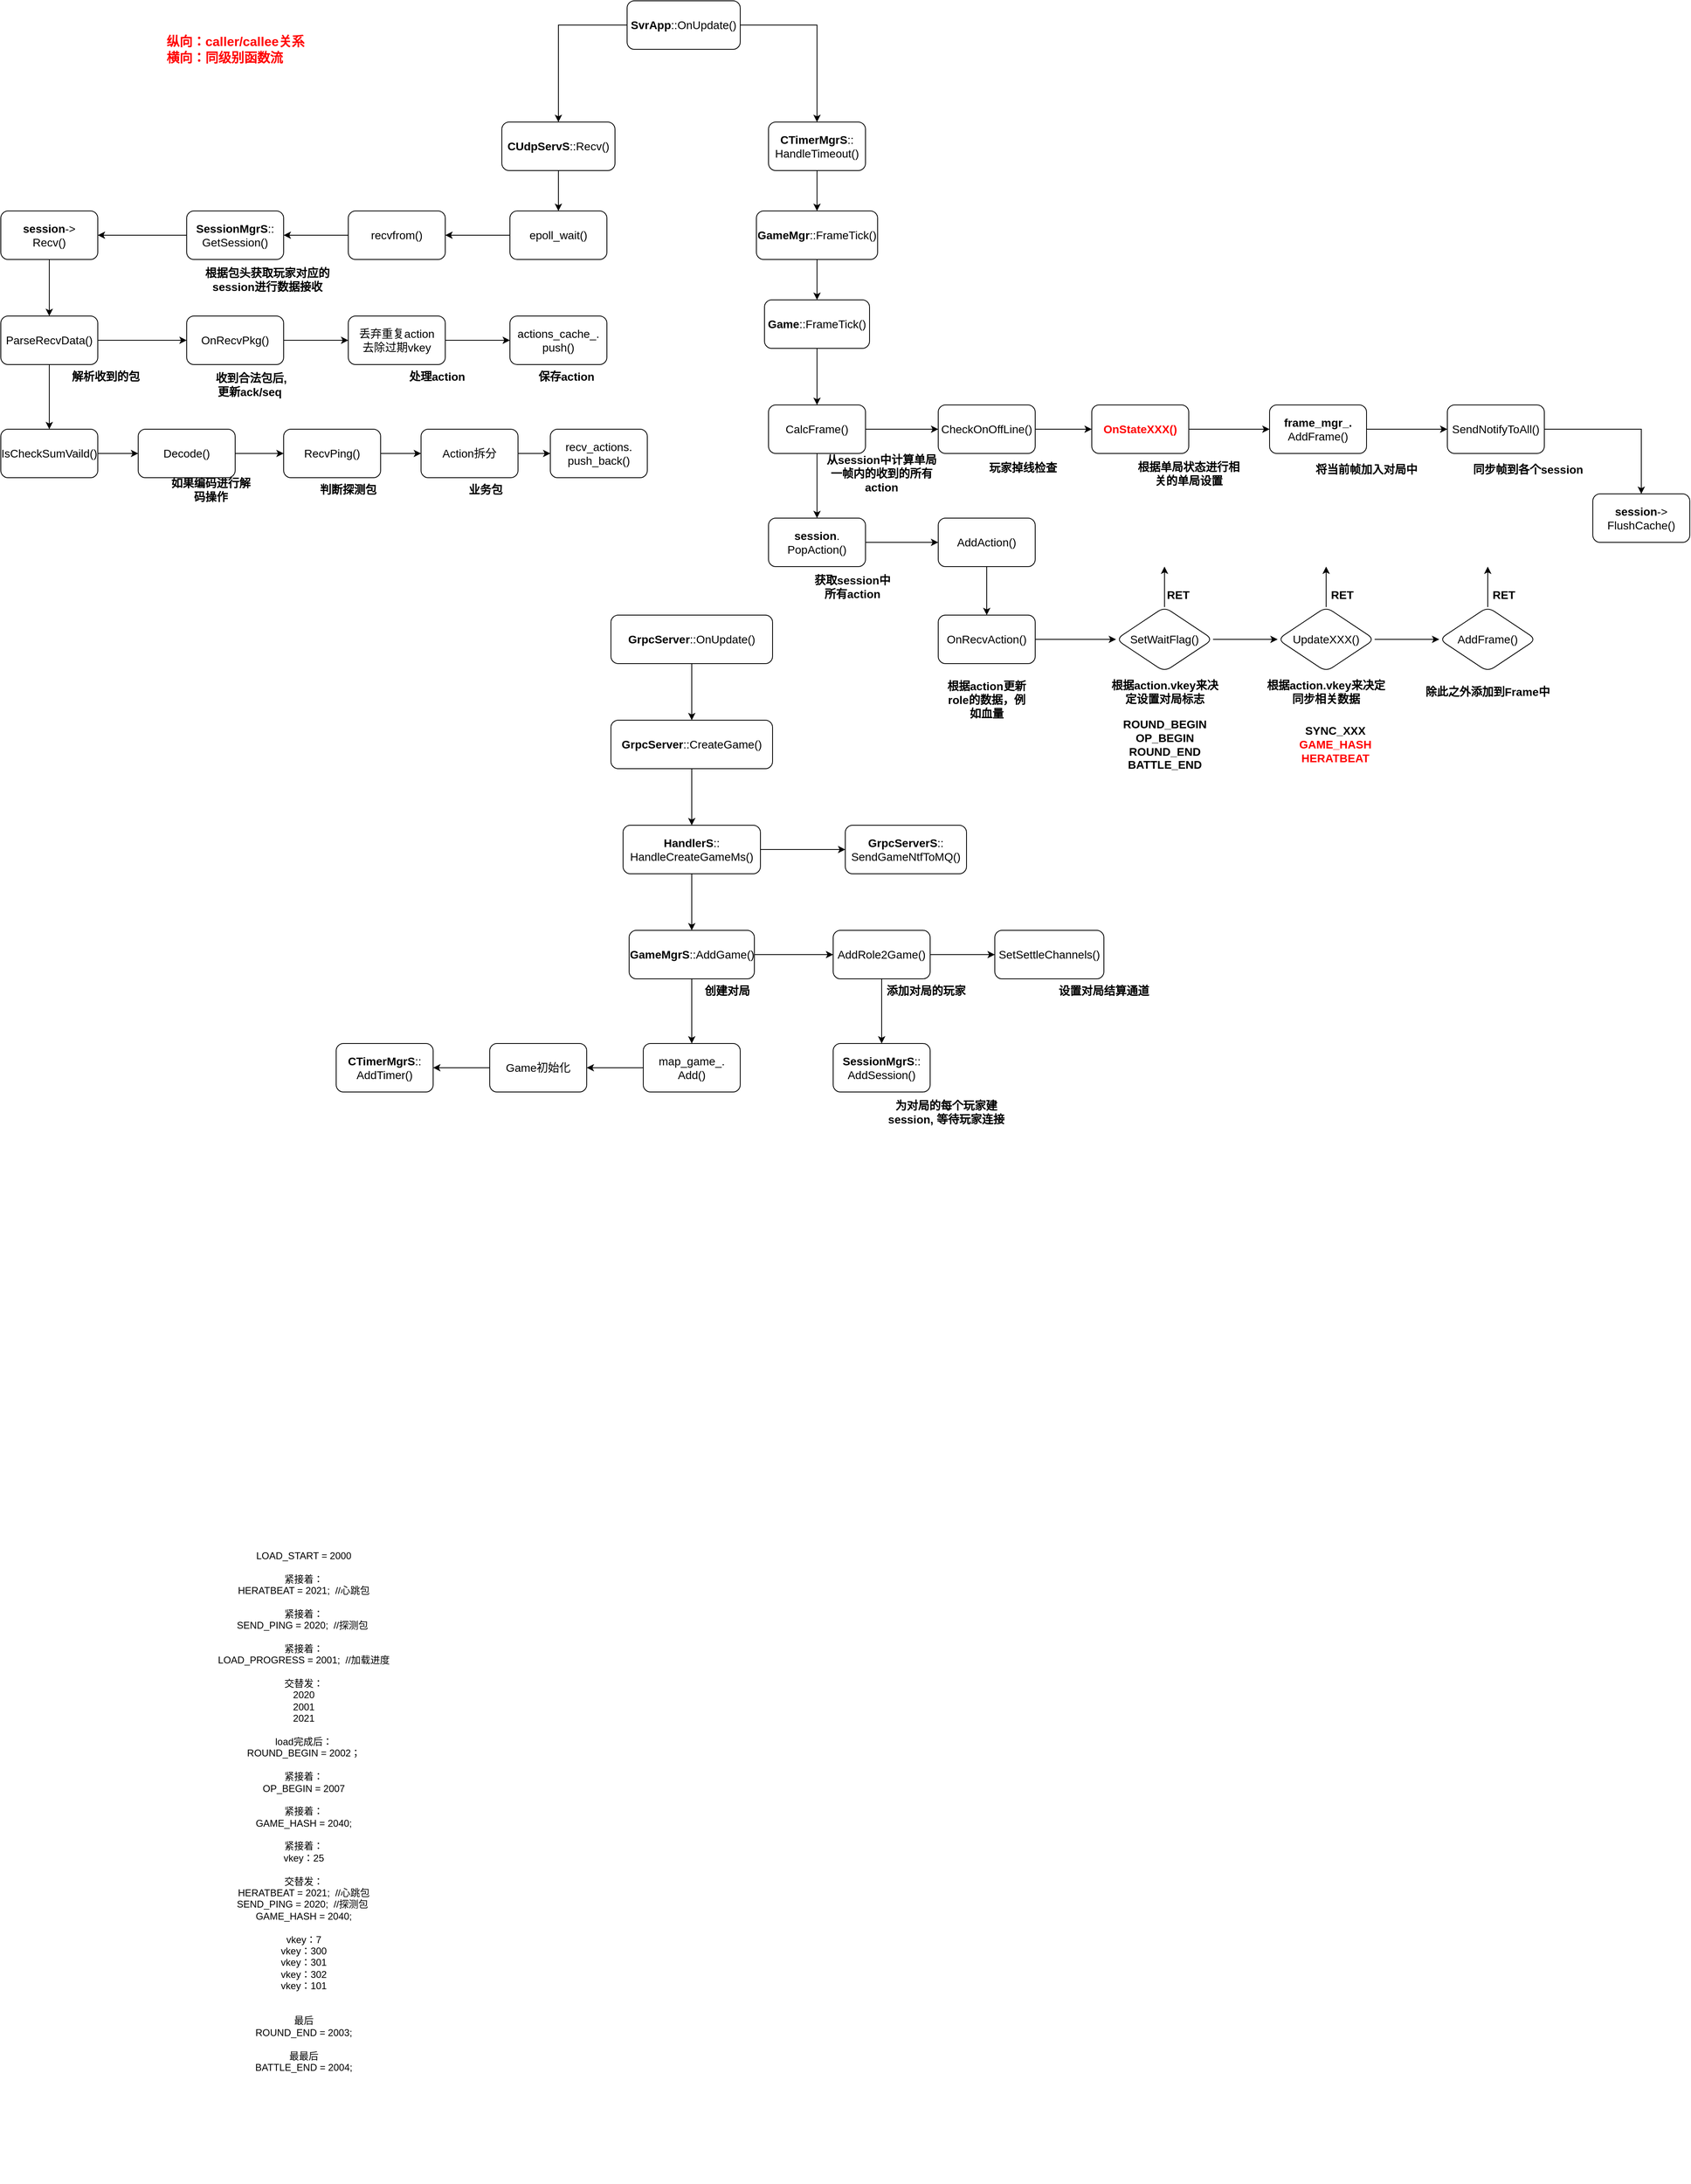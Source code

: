 <mxfile version="13.11.0" type="github">
  <diagram id="Bp6JKUOrYxHD0rqzajSv" name="Page-1">
    <mxGraphModel dx="3129" dy="1122" grid="1" gridSize="10" guides="1" tooltips="1" connect="1" arrows="1" fold="1" page="1" pageScale="1" pageWidth="827" pageHeight="1169" math="0" shadow="0">
      <root>
        <mxCell id="0" />
        <mxCell id="1" parent="0" />
        <mxCell id="sM335oUsd0Nrfm-g1LFZ-3" value="" style="edgeStyle=orthogonalEdgeStyle;rounded=0;orthogonalLoop=1;jettySize=auto;html=1;" parent="1" source="sM335oUsd0Nrfm-g1LFZ-1" target="sM335oUsd0Nrfm-g1LFZ-2" edge="1">
          <mxGeometry relative="1" as="geometry" />
        </mxCell>
        <mxCell id="sM335oUsd0Nrfm-g1LFZ-15" value="" style="edgeStyle=orthogonalEdgeStyle;rounded=0;orthogonalLoop=1;jettySize=auto;html=1;exitX=0;exitY=0.5;exitDx=0;exitDy=0;" parent="1" source="sM335oUsd0Nrfm-g1LFZ-1" target="sM335oUsd0Nrfm-g1LFZ-14" edge="1">
          <mxGeometry relative="1" as="geometry" />
        </mxCell>
        <mxCell id="sM335oUsd0Nrfm-g1LFZ-1" value="&lt;font style=&quot;font-size: 14px&quot;&gt;&lt;b&gt;SvrApp&lt;/b&gt;::OnUpdate()&lt;/font&gt;" style="rounded=1;whiteSpace=wrap;html=1;" parent="1" vertex="1">
          <mxGeometry x="85" y="330" width="140" height="60" as="geometry" />
        </mxCell>
        <mxCell id="sM335oUsd0Nrfm-g1LFZ-5" value="" style="edgeStyle=orthogonalEdgeStyle;rounded=0;orthogonalLoop=1;jettySize=auto;html=1;" parent="1" source="sM335oUsd0Nrfm-g1LFZ-2" target="sM335oUsd0Nrfm-g1LFZ-4" edge="1">
          <mxGeometry relative="1" as="geometry" />
        </mxCell>
        <mxCell id="sM335oUsd0Nrfm-g1LFZ-2" value="&lt;font style=&quot;font-size: 14px&quot;&gt;&lt;b&gt;CTimerMgrS&lt;/b&gt;::&lt;br&gt;HandleTimeout()&lt;/font&gt;" style="whiteSpace=wrap;html=1;rounded=1;" parent="1" vertex="1">
          <mxGeometry x="260" y="480" width="120" height="60" as="geometry" />
        </mxCell>
        <mxCell id="sM335oUsd0Nrfm-g1LFZ-7" value="" style="edgeStyle=orthogonalEdgeStyle;rounded=0;orthogonalLoop=1;jettySize=auto;html=1;" parent="1" source="sM335oUsd0Nrfm-g1LFZ-4" target="sM335oUsd0Nrfm-g1LFZ-6" edge="1">
          <mxGeometry relative="1" as="geometry" />
        </mxCell>
        <mxCell id="sM335oUsd0Nrfm-g1LFZ-4" value="&lt;font style=&quot;font-size: 14px&quot;&gt;&lt;b&gt;GameMgr&lt;/b&gt;::FrameTick()&lt;/font&gt;" style="whiteSpace=wrap;html=1;rounded=1;" parent="1" vertex="1">
          <mxGeometry x="245" y="590" width="150" height="60" as="geometry" />
        </mxCell>
        <mxCell id="sM335oUsd0Nrfm-g1LFZ-34" value="" style="edgeStyle=orthogonalEdgeStyle;rounded=0;orthogonalLoop=1;jettySize=auto;html=1;" parent="1" source="sM335oUsd0Nrfm-g1LFZ-6" target="sM335oUsd0Nrfm-g1LFZ-8" edge="1">
          <mxGeometry relative="1" as="geometry" />
        </mxCell>
        <mxCell id="sM335oUsd0Nrfm-g1LFZ-6" value="&lt;font style=&quot;font-size: 14px&quot;&gt;&lt;b&gt;Game&lt;/b&gt;::FrameTick()&lt;/font&gt;" style="whiteSpace=wrap;html=1;rounded=1;" parent="1" vertex="1">
          <mxGeometry x="255" y="700" width="130" height="60" as="geometry" />
        </mxCell>
        <mxCell id="sM335oUsd0Nrfm-g1LFZ-10" value="&lt;font style=&quot;font-size: 14px&quot;&gt;从session中计算单局一帧内的收到的所有action&lt;/font&gt;" style="text;html=1;strokeColor=none;fillColor=none;align=center;verticalAlign=middle;whiteSpace=wrap;rounded=0;fontStyle=1" parent="1" vertex="1">
          <mxGeometry x="330" y="900" width="140" height="30" as="geometry" />
        </mxCell>
        <mxCell id="sM335oUsd0Nrfm-g1LFZ-17" value="" style="edgeStyle=orthogonalEdgeStyle;rounded=0;orthogonalLoop=1;jettySize=auto;html=1;" parent="1" source="sM335oUsd0Nrfm-g1LFZ-11" target="sM335oUsd0Nrfm-g1LFZ-16" edge="1">
          <mxGeometry relative="1" as="geometry" />
        </mxCell>
        <mxCell id="sM335oUsd0Nrfm-g1LFZ-11" value="&lt;font style=&quot;font-size: 14px&quot; color=&quot;#ff0000&quot;&gt;&lt;b&gt;OnStateXXX()&lt;/b&gt;&lt;/font&gt;" style="whiteSpace=wrap;html=1;rounded=1;" parent="1" vertex="1">
          <mxGeometry x="660" y="830" width="120" height="60" as="geometry" />
        </mxCell>
        <mxCell id="sM335oUsd0Nrfm-g1LFZ-13" value="&lt;span style=&quot;font-size: 14px&quot;&gt;根据单局状态进行相关的单局设置&lt;/span&gt;" style="text;html=1;strokeColor=none;fillColor=none;align=center;verticalAlign=middle;whiteSpace=wrap;rounded=0;fontStyle=1" parent="1" vertex="1">
          <mxGeometry x="710" y="900" width="140" height="30" as="geometry" />
        </mxCell>
        <mxCell id="sM335oUsd0Nrfm-g1LFZ-93" value="" style="edgeStyle=orthogonalEdgeStyle;rounded=0;orthogonalLoop=1;jettySize=auto;html=1;" parent="1" source="sM335oUsd0Nrfm-g1LFZ-14" target="sM335oUsd0Nrfm-g1LFZ-92" edge="1">
          <mxGeometry relative="1" as="geometry" />
        </mxCell>
        <mxCell id="sM335oUsd0Nrfm-g1LFZ-14" value="&lt;font style=&quot;font-size: 14px&quot;&gt;&lt;b&gt;CUdpServS&lt;/b&gt;::Recv()&lt;/font&gt;" style="whiteSpace=wrap;html=1;rounded=1;" parent="1" vertex="1">
          <mxGeometry x="-70" y="480" width="140" height="60" as="geometry" />
        </mxCell>
        <mxCell id="sM335oUsd0Nrfm-g1LFZ-20" value="" style="edgeStyle=orthogonalEdgeStyle;rounded=0;orthogonalLoop=1;jettySize=auto;html=1;" parent="1" source="sM335oUsd0Nrfm-g1LFZ-16" target="sM335oUsd0Nrfm-g1LFZ-19" edge="1">
          <mxGeometry relative="1" as="geometry" />
        </mxCell>
        <mxCell id="sM335oUsd0Nrfm-g1LFZ-18" value="&lt;span style=&quot;font-size: 14px&quot;&gt;将当前帧加入对局中&lt;/span&gt;" style="text;html=1;strokeColor=none;fillColor=none;align=center;verticalAlign=middle;whiteSpace=wrap;rounded=0;fontStyle=1" parent="1" vertex="1">
          <mxGeometry x="930" y="895" width="140" height="30" as="geometry" />
        </mxCell>
        <mxCell id="sM335oUsd0Nrfm-g1LFZ-131" value="" style="edgeStyle=orthogonalEdgeStyle;rounded=0;orthogonalLoop=1;jettySize=auto;html=1;" parent="1" source="sM335oUsd0Nrfm-g1LFZ-19" target="sM335oUsd0Nrfm-g1LFZ-130" edge="1">
          <mxGeometry relative="1" as="geometry" />
        </mxCell>
        <mxCell id="sM335oUsd0Nrfm-g1LFZ-19" value="&lt;font style=&quot;font-size: 14px&quot;&gt;SendNotifyToAll()&lt;/font&gt;" style="whiteSpace=wrap;html=1;rounded=1;" parent="1" vertex="1">
          <mxGeometry x="1100" y="830" width="120" height="60" as="geometry" />
        </mxCell>
        <mxCell id="sM335oUsd0Nrfm-g1LFZ-21" value="&lt;span style=&quot;font-size: 14px&quot;&gt;同步帧到各个session&lt;/span&gt;" style="text;html=1;strokeColor=none;fillColor=none;align=center;verticalAlign=middle;whiteSpace=wrap;rounded=0;fontStyle=1" parent="1" vertex="1">
          <mxGeometry x="1130" y="895" width="140" height="30" as="geometry" />
        </mxCell>
        <mxCell id="sM335oUsd0Nrfm-g1LFZ-25" value="" style="edgeStyle=orthogonalEdgeStyle;rounded=0;orthogonalLoop=1;jettySize=auto;html=1;" parent="1" source="sM335oUsd0Nrfm-g1LFZ-22" target="sM335oUsd0Nrfm-g1LFZ-24" edge="1">
          <mxGeometry relative="1" as="geometry" />
        </mxCell>
        <mxCell id="sM335oUsd0Nrfm-g1LFZ-22" value="&lt;font style=&quot;font-size: 14px&quot;&gt;&lt;b&gt;session&lt;/b&gt;.&lt;br&gt;PopAction()&lt;/font&gt;" style="whiteSpace=wrap;html=1;rounded=1;" parent="1" vertex="1">
          <mxGeometry x="260" y="970" width="120" height="60" as="geometry" />
        </mxCell>
        <mxCell id="sM335oUsd0Nrfm-g1LFZ-33" value="" style="edgeStyle=orthogonalEdgeStyle;rounded=0;orthogonalLoop=1;jettySize=auto;html=1;exitX=0.5;exitY=1;exitDx=0;exitDy=0;" parent="1" source="sM335oUsd0Nrfm-g1LFZ-24" target="sM335oUsd0Nrfm-g1LFZ-32" edge="1">
          <mxGeometry relative="1" as="geometry">
            <mxPoint x="530" y="1035" as="sourcePoint" />
          </mxGeometry>
        </mxCell>
        <mxCell id="sM335oUsd0Nrfm-g1LFZ-24" value="&lt;span style=&quot;font-size: 14px&quot;&gt;AddAction()&lt;/span&gt;" style="whiteSpace=wrap;html=1;rounded=1;" parent="1" vertex="1">
          <mxGeometry x="470" y="970" width="120" height="60" as="geometry" />
        </mxCell>
        <mxCell id="sM335oUsd0Nrfm-g1LFZ-16" value="&lt;font style=&quot;font-size: 14px&quot;&gt;&lt;b&gt;frame_mgr_.&lt;br&gt;&lt;/b&gt;AddFrame()&lt;/font&gt;" style="whiteSpace=wrap;html=1;rounded=1;" parent="1" vertex="1">
          <mxGeometry x="880" y="830" width="120" height="60" as="geometry" />
        </mxCell>
        <mxCell id="sM335oUsd0Nrfm-g1LFZ-36" value="" style="edgeStyle=orthogonalEdgeStyle;rounded=0;orthogonalLoop=1;jettySize=auto;html=1;" parent="1" source="sM335oUsd0Nrfm-g1LFZ-8" target="sM335oUsd0Nrfm-g1LFZ-22" edge="1">
          <mxGeometry relative="1" as="geometry" />
        </mxCell>
        <mxCell id="sM335oUsd0Nrfm-g1LFZ-135" value="" style="edgeStyle=orthogonalEdgeStyle;rounded=0;orthogonalLoop=1;jettySize=auto;html=1;" parent="1" source="sM335oUsd0Nrfm-g1LFZ-8" target="sM335oUsd0Nrfm-g1LFZ-134" edge="1">
          <mxGeometry relative="1" as="geometry" />
        </mxCell>
        <mxCell id="sM335oUsd0Nrfm-g1LFZ-8" value="&lt;font style=&quot;font-size: 14px&quot;&gt;CalcFrame()&lt;/font&gt;" style="whiteSpace=wrap;html=1;rounded=1;" parent="1" vertex="1">
          <mxGeometry x="260" y="830" width="120" height="60" as="geometry" />
        </mxCell>
        <mxCell id="sM335oUsd0Nrfm-g1LFZ-31" value="&lt;font style=&quot;font-size: 14px&quot;&gt;获取session中所有action&lt;/font&gt;" style="text;html=1;strokeColor=none;fillColor=none;align=center;verticalAlign=middle;whiteSpace=wrap;rounded=0;fontStyle=1" parent="1" vertex="1">
          <mxGeometry x="314" y="1040" width="100" height="30" as="geometry" />
        </mxCell>
        <mxCell id="sM335oUsd0Nrfm-g1LFZ-44" value="" style="edgeStyle=orthogonalEdgeStyle;rounded=0;orthogonalLoop=1;jettySize=auto;html=1;" parent="1" source="sM335oUsd0Nrfm-g1LFZ-32" target="sM335oUsd0Nrfm-g1LFZ-43" edge="1">
          <mxGeometry relative="1" as="geometry" />
        </mxCell>
        <mxCell id="sM335oUsd0Nrfm-g1LFZ-32" value="&lt;font style=&quot;font-size: 14px&quot;&gt;OnRecvAction()&lt;/font&gt;" style="whiteSpace=wrap;html=1;rounded=1;" parent="1" vertex="1">
          <mxGeometry x="470" y="1090" width="120" height="60" as="geometry" />
        </mxCell>
        <mxCell id="sM335oUsd0Nrfm-g1LFZ-37" value="&lt;span style=&quot;font-size: 14px&quot;&gt;根据action更新role的数据，例如血量&lt;/span&gt;" style="text;html=1;strokeColor=none;fillColor=none;align=center;verticalAlign=middle;whiteSpace=wrap;rounded=0;fontStyle=1" parent="1" vertex="1">
          <mxGeometry x="480" y="1170" width="100" height="50" as="geometry" />
        </mxCell>
        <mxCell id="sM335oUsd0Nrfm-g1LFZ-54" value="" style="edgeStyle=orthogonalEdgeStyle;rounded=0;orthogonalLoop=1;jettySize=auto;html=1;" parent="1" source="sM335oUsd0Nrfm-g1LFZ-43" target="sM335oUsd0Nrfm-g1LFZ-53" edge="1">
          <mxGeometry relative="1" as="geometry" />
        </mxCell>
        <mxCell id="sM335oUsd0Nrfm-g1LFZ-43" value="&lt;font style=&quot;font-size: 14px&quot;&gt;SetWaitFlag()&lt;/font&gt;" style="rhombus;whiteSpace=wrap;html=1;rounded=1;" parent="1" vertex="1">
          <mxGeometry x="690" y="1080" width="120" height="80" as="geometry" />
        </mxCell>
        <mxCell id="sM335oUsd0Nrfm-g1LFZ-45" value="&lt;span style=&quot;font-size: 14px&quot;&gt;根据action.vkey来决定设置对局标志&lt;/span&gt;" style="text;html=1;strokeColor=none;fillColor=none;align=center;verticalAlign=middle;whiteSpace=wrap;rounded=0;fontStyle=1" parent="1" vertex="1">
          <mxGeometry x="678.5" y="1160" width="143" height="50" as="geometry" />
        </mxCell>
        <mxCell id="sM335oUsd0Nrfm-g1LFZ-50" value="" style="edgeStyle=orthogonalEdgeStyle;rounded=0;orthogonalLoop=1;jettySize=auto;html=1;" parent="1" source="sM335oUsd0Nrfm-g1LFZ-43" edge="1">
          <mxGeometry relative="1" as="geometry">
            <mxPoint x="540" y="1040" as="sourcePoint" />
            <mxPoint x="750" y="1030" as="targetPoint" />
          </mxGeometry>
        </mxCell>
        <mxCell id="sM335oUsd0Nrfm-g1LFZ-59" value="" style="edgeStyle=orthogonalEdgeStyle;rounded=0;orthogonalLoop=1;jettySize=auto;html=1;" parent="1" source="sM335oUsd0Nrfm-g1LFZ-53" target="sM335oUsd0Nrfm-g1LFZ-58" edge="1">
          <mxGeometry relative="1" as="geometry" />
        </mxCell>
        <mxCell id="sM335oUsd0Nrfm-g1LFZ-53" value="&lt;font style=&quot;font-size: 14px&quot;&gt;UpdateXXX()&lt;/font&gt;" style="rhombus;whiteSpace=wrap;html=1;rounded=1;" parent="1" vertex="1">
          <mxGeometry x="890" y="1080" width="120" height="80" as="geometry" />
        </mxCell>
        <mxCell id="sM335oUsd0Nrfm-g1LFZ-55" value="&lt;span style=&quot;font-size: 14px&quot;&gt;除此之外添加到Frame中&lt;/span&gt;" style="text;html=1;strokeColor=none;fillColor=none;align=center;verticalAlign=middle;whiteSpace=wrap;rounded=0;fontStyle=1" parent="1" vertex="1">
          <mxGeometry x="1070" y="1160" width="160" height="50" as="geometry" />
        </mxCell>
        <mxCell id="sM335oUsd0Nrfm-g1LFZ-56" value="&lt;font&gt;&lt;font style=&quot;font-size: 14px&quot;&gt;ROUND_BEGIN&lt;br&gt;OP_BEGIN&lt;br&gt;ROUND_END&lt;br&gt;BATTLE_END&lt;/font&gt;&lt;br&gt;&lt;/font&gt;" style="text;html=1;strokeColor=none;fillColor=none;align=center;verticalAlign=middle;whiteSpace=wrap;rounded=0;fontStyle=1" parent="1" vertex="1">
          <mxGeometry x="678.5" y="1220" width="143" height="60" as="geometry" />
        </mxCell>
        <mxCell id="sM335oUsd0Nrfm-g1LFZ-58" value="&lt;span style=&quot;font-size: 14px&quot;&gt;AddFrame()&lt;/span&gt;" style="rhombus;whiteSpace=wrap;html=1;rounded=1;" parent="1" vertex="1">
          <mxGeometry x="1090" y="1080" width="120" height="80" as="geometry" />
        </mxCell>
        <mxCell id="sM335oUsd0Nrfm-g1LFZ-60" value="&lt;span style=&quot;font-size: 14px&quot;&gt;根据action.vkey来决定&lt;br&gt;同步相关数据&lt;br&gt;&lt;/span&gt;" style="text;html=1;strokeColor=none;fillColor=none;align=center;verticalAlign=middle;whiteSpace=wrap;rounded=0;fontStyle=1" parent="1" vertex="1">
          <mxGeometry x="870" y="1160" width="160" height="50" as="geometry" />
        </mxCell>
        <mxCell id="sM335oUsd0Nrfm-g1LFZ-61" value="&lt;font style=&quot;font-size: 14px&quot;&gt;SYNC_XXX&lt;br&gt;&lt;font color=&quot;#ff0000&quot;&gt;GAME_HASH&lt;br&gt;HERATBEAT&lt;/font&gt;&lt;/font&gt;" style="text;html=1;strokeColor=none;fillColor=none;align=center;verticalAlign=middle;whiteSpace=wrap;rounded=0;fontStyle=1" parent="1" vertex="1">
          <mxGeometry x="890" y="1220" width="143" height="60" as="geometry" />
        </mxCell>
        <mxCell id="sM335oUsd0Nrfm-g1LFZ-62" value="" style="edgeStyle=orthogonalEdgeStyle;rounded=0;orthogonalLoop=1;jettySize=auto;html=1;exitX=0.5;exitY=0;exitDx=0;exitDy=0;" parent="1" source="sM335oUsd0Nrfm-g1LFZ-53" edge="1">
          <mxGeometry relative="1" as="geometry">
            <mxPoint x="760" y="1090" as="sourcePoint" />
            <mxPoint x="950" y="1030" as="targetPoint" />
          </mxGeometry>
        </mxCell>
        <mxCell id="sM335oUsd0Nrfm-g1LFZ-63" value="" style="endArrow=classic;html=1;exitX=0.5;exitY=0;exitDx=0;exitDy=0;" parent="1" source="sM335oUsd0Nrfm-g1LFZ-58" edge="1">
          <mxGeometry width="50" height="50" relative="1" as="geometry">
            <mxPoint x="1130" y="1030" as="sourcePoint" />
            <mxPoint x="1150" y="1030" as="targetPoint" />
          </mxGeometry>
        </mxCell>
        <mxCell id="sM335oUsd0Nrfm-g1LFZ-64" value="&lt;span style=&quot;font-size: 14px&quot;&gt;RET&lt;/span&gt;" style="text;html=1;strokeColor=none;fillColor=none;align=center;verticalAlign=middle;whiteSpace=wrap;rounded=0;fontStyle=1" parent="1" vertex="1">
          <mxGeometry x="747" y="1050" width="40" height="30" as="geometry" />
        </mxCell>
        <mxCell id="sM335oUsd0Nrfm-g1LFZ-65" value="&lt;span style=&quot;font-size: 14px&quot;&gt;RET&lt;/span&gt;" style="text;html=1;strokeColor=none;fillColor=none;align=center;verticalAlign=middle;whiteSpace=wrap;rounded=0;fontStyle=1" parent="1" vertex="1">
          <mxGeometry x="950" y="1050" width="40" height="30" as="geometry" />
        </mxCell>
        <mxCell id="sM335oUsd0Nrfm-g1LFZ-66" value="&lt;span style=&quot;font-size: 14px&quot;&gt;RET&lt;/span&gt;" style="text;html=1;strokeColor=none;fillColor=none;align=center;verticalAlign=middle;whiteSpace=wrap;rounded=0;fontStyle=1" parent="1" vertex="1">
          <mxGeometry x="1150" y="1050" width="40" height="30" as="geometry" />
        </mxCell>
        <mxCell id="sM335oUsd0Nrfm-g1LFZ-69" value="" style="edgeStyle=orthogonalEdgeStyle;rounded=0;orthogonalLoop=1;jettySize=auto;html=1;exitX=0.5;exitY=1;exitDx=0;exitDy=0;" parent="1" source="sM335oUsd0Nrfm-g1LFZ-67" target="sM335oUsd0Nrfm-g1LFZ-68" edge="1">
          <mxGeometry relative="1" as="geometry" />
        </mxCell>
        <mxCell id="sM335oUsd0Nrfm-g1LFZ-67" value="&lt;font style=&quot;font-size: 14px&quot;&gt;&lt;b&gt;GrpcServer&lt;/b&gt;::OnUpdate()&lt;/font&gt;" style="rounded=1;whiteSpace=wrap;html=1;" parent="1" vertex="1">
          <mxGeometry x="65" y="1090" width="200" height="60" as="geometry" />
        </mxCell>
        <mxCell id="sM335oUsd0Nrfm-g1LFZ-71" value="" style="edgeStyle=orthogonalEdgeStyle;rounded=0;orthogonalLoop=1;jettySize=auto;html=1;" parent="1" source="sM335oUsd0Nrfm-g1LFZ-68" target="sM335oUsd0Nrfm-g1LFZ-70" edge="1">
          <mxGeometry relative="1" as="geometry" />
        </mxCell>
        <mxCell id="sM335oUsd0Nrfm-g1LFZ-68" value="&lt;font style=&quot;font-size: 14px&quot;&gt;&lt;b&gt;GrpcServer&lt;/b&gt;::CreateGame()&lt;/font&gt;" style="rounded=1;whiteSpace=wrap;html=1;" parent="1" vertex="1">
          <mxGeometry x="65" y="1220" width="200" height="60" as="geometry" />
        </mxCell>
        <mxCell id="sM335oUsd0Nrfm-g1LFZ-73" value="" style="edgeStyle=orthogonalEdgeStyle;rounded=0;orthogonalLoop=1;jettySize=auto;html=1;" parent="1" source="sM335oUsd0Nrfm-g1LFZ-70" target="sM335oUsd0Nrfm-g1LFZ-72" edge="1">
          <mxGeometry relative="1" as="geometry" />
        </mxCell>
        <mxCell id="sM335oUsd0Nrfm-g1LFZ-85" value="" style="edgeStyle=orthogonalEdgeStyle;rounded=0;orthogonalLoop=1;jettySize=auto;html=1;" parent="1" source="sM335oUsd0Nrfm-g1LFZ-70" target="sM335oUsd0Nrfm-g1LFZ-84" edge="1">
          <mxGeometry relative="1" as="geometry" />
        </mxCell>
        <mxCell id="sM335oUsd0Nrfm-g1LFZ-70" value="&lt;font style=&quot;font-size: 14px&quot;&gt;&lt;b&gt;HandlerS&lt;/b&gt;::&lt;br&gt;HandleCreateGameMs()&lt;/font&gt;" style="whiteSpace=wrap;html=1;rounded=1;" parent="1" vertex="1">
          <mxGeometry x="80" y="1350" width="170" height="60" as="geometry" />
        </mxCell>
        <mxCell id="sM335oUsd0Nrfm-g1LFZ-75" value="" style="edgeStyle=orthogonalEdgeStyle;rounded=0;orthogonalLoop=1;jettySize=auto;html=1;" parent="1" source="sM335oUsd0Nrfm-g1LFZ-72" target="sM335oUsd0Nrfm-g1LFZ-74" edge="1">
          <mxGeometry relative="1" as="geometry" />
        </mxCell>
        <mxCell id="sM335oUsd0Nrfm-g1LFZ-81" value="" style="edgeStyle=orthogonalEdgeStyle;rounded=0;orthogonalLoop=1;jettySize=auto;html=1;" parent="1" source="sM335oUsd0Nrfm-g1LFZ-72" target="sM335oUsd0Nrfm-g1LFZ-80" edge="1">
          <mxGeometry relative="1" as="geometry" />
        </mxCell>
        <mxCell id="sM335oUsd0Nrfm-g1LFZ-72" value="&lt;font style=&quot;font-size: 14px&quot;&gt;&lt;b&gt;GameMgrS&lt;/b&gt;::AddGame()&lt;/font&gt;" style="whiteSpace=wrap;html=1;rounded=1;" parent="1" vertex="1">
          <mxGeometry x="87.5" y="1480" width="155" height="60" as="geometry" />
        </mxCell>
        <mxCell id="sM335oUsd0Nrfm-g1LFZ-77" value="" style="edgeStyle=orthogonalEdgeStyle;rounded=0;orthogonalLoop=1;jettySize=auto;html=1;" parent="1" source="sM335oUsd0Nrfm-g1LFZ-74" target="sM335oUsd0Nrfm-g1LFZ-76" edge="1">
          <mxGeometry relative="1" as="geometry" />
        </mxCell>
        <mxCell id="sM335oUsd0Nrfm-g1LFZ-74" value="&lt;font&gt;&lt;span style=&quot;font-size: 14px&quot;&gt;map_game_.&lt;/span&gt;&lt;br&gt;&lt;span style=&quot;font-size: 14px&quot;&gt;Add()&lt;/span&gt;&lt;/font&gt;" style="whiteSpace=wrap;html=1;rounded=1;" parent="1" vertex="1">
          <mxGeometry x="105" y="1620" width="120" height="60" as="geometry" />
        </mxCell>
        <mxCell id="sM335oUsd0Nrfm-g1LFZ-79" value="" style="edgeStyle=orthogonalEdgeStyle;rounded=0;orthogonalLoop=1;jettySize=auto;html=1;" parent="1" source="sM335oUsd0Nrfm-g1LFZ-76" target="sM335oUsd0Nrfm-g1LFZ-78" edge="1">
          <mxGeometry relative="1" as="geometry" />
        </mxCell>
        <mxCell id="sM335oUsd0Nrfm-g1LFZ-76" value="&lt;font style=&quot;font-size: 14px&quot;&gt;Game初始化&lt;/font&gt;" style="whiteSpace=wrap;html=1;rounded=1;" parent="1" vertex="1">
          <mxGeometry x="-85" y="1620" width="120" height="60" as="geometry" />
        </mxCell>
        <mxCell id="sM335oUsd0Nrfm-g1LFZ-78" value="&lt;font style=&quot;font-size: 14px&quot;&gt;&lt;b&gt;CTimerMgrS&lt;/b&gt;::&lt;br&gt;AddTimer()&lt;/font&gt;" style="whiteSpace=wrap;html=1;rounded=1;" parent="1" vertex="1">
          <mxGeometry x="-275" y="1620" width="120" height="60" as="geometry" />
        </mxCell>
        <mxCell id="sM335oUsd0Nrfm-g1LFZ-83" value="" style="edgeStyle=orthogonalEdgeStyle;rounded=0;orthogonalLoop=1;jettySize=auto;html=1;" parent="1" source="sM335oUsd0Nrfm-g1LFZ-80" target="sM335oUsd0Nrfm-g1LFZ-82" edge="1">
          <mxGeometry relative="1" as="geometry" />
        </mxCell>
        <mxCell id="sM335oUsd0Nrfm-g1LFZ-87" value="" style="edgeStyle=orthogonalEdgeStyle;rounded=0;orthogonalLoop=1;jettySize=auto;html=1;" parent="1" source="sM335oUsd0Nrfm-g1LFZ-80" target="sM335oUsd0Nrfm-g1LFZ-86" edge="1">
          <mxGeometry relative="1" as="geometry" />
        </mxCell>
        <mxCell id="sM335oUsd0Nrfm-g1LFZ-80" value="&lt;font style=&quot;font-size: 14px&quot;&gt;AddRole2Game()&lt;/font&gt;" style="whiteSpace=wrap;html=1;rounded=1;" parent="1" vertex="1">
          <mxGeometry x="340" y="1480" width="120" height="60" as="geometry" />
        </mxCell>
        <mxCell id="sM335oUsd0Nrfm-g1LFZ-82" value="&lt;font style=&quot;font-size: 14px&quot;&gt;SetSettleChannels()&lt;/font&gt;" style="whiteSpace=wrap;html=1;rounded=1;" parent="1" vertex="1">
          <mxGeometry x="540" y="1480" width="135" height="60" as="geometry" />
        </mxCell>
        <mxCell id="sM335oUsd0Nrfm-g1LFZ-84" value="&lt;font style=&quot;font-size: 14px&quot;&gt;&lt;b&gt;GrpcServerS&lt;/b&gt;::&lt;br&gt;SendGameNtfToMQ()&lt;/font&gt;" style="whiteSpace=wrap;html=1;rounded=1;" parent="1" vertex="1">
          <mxGeometry x="355" y="1350" width="150" height="60" as="geometry" />
        </mxCell>
        <mxCell id="sM335oUsd0Nrfm-g1LFZ-86" value="&lt;font style=&quot;font-size: 14px&quot;&gt;&lt;b&gt;SessionMgrS&lt;/b&gt;::&lt;br&gt;AddSession()&lt;/font&gt;" style="whiteSpace=wrap;html=1;rounded=1;" parent="1" vertex="1">
          <mxGeometry x="340" y="1620" width="120" height="60" as="geometry" />
        </mxCell>
        <mxCell id="sM335oUsd0Nrfm-g1LFZ-88" value="&lt;span style=&quot;font-size: 14px&quot;&gt;添加对局的玩家&lt;/span&gt;" style="text;html=1;strokeColor=none;fillColor=none;align=center;verticalAlign=middle;whiteSpace=wrap;rounded=0;fontStyle=1" parent="1" vertex="1">
          <mxGeometry x="405" y="1530" width="100" height="50" as="geometry" />
        </mxCell>
        <mxCell id="sM335oUsd0Nrfm-g1LFZ-89" value="&lt;span style=&quot;font-size: 14px&quot;&gt;创建对局&lt;/span&gt;" style="text;html=1;strokeColor=none;fillColor=none;align=center;verticalAlign=middle;whiteSpace=wrap;rounded=0;fontStyle=1" parent="1" vertex="1">
          <mxGeometry x="159" y="1530" width="100" height="50" as="geometry" />
        </mxCell>
        <mxCell id="sM335oUsd0Nrfm-g1LFZ-90" value="&lt;span style=&quot;font-size: 14px&quot;&gt;设置对局结算通道&lt;/span&gt;" style="text;html=1;strokeColor=none;fillColor=none;align=center;verticalAlign=middle;whiteSpace=wrap;rounded=0;fontStyle=1" parent="1" vertex="1">
          <mxGeometry x="615" y="1530" width="120" height="50" as="geometry" />
        </mxCell>
        <mxCell id="sM335oUsd0Nrfm-g1LFZ-91" value="&lt;span style=&quot;font-size: 14px&quot;&gt;为对局的每个玩家&lt;/span&gt;&lt;span style=&quot;font-size: 14px&quot;&gt;建session, 等待玩家连接&lt;/span&gt;" style="text;html=1;strokeColor=none;fillColor=none;align=center;verticalAlign=middle;whiteSpace=wrap;rounded=0;fontStyle=1" parent="1" vertex="1">
          <mxGeometry x="405" y="1680" width="150" height="50" as="geometry" />
        </mxCell>
        <mxCell id="sM335oUsd0Nrfm-g1LFZ-95" value="" style="edgeStyle=orthogonalEdgeStyle;rounded=0;orthogonalLoop=1;jettySize=auto;html=1;" parent="1" source="sM335oUsd0Nrfm-g1LFZ-92" target="sM335oUsd0Nrfm-g1LFZ-94" edge="1">
          <mxGeometry relative="1" as="geometry" />
        </mxCell>
        <mxCell id="sM335oUsd0Nrfm-g1LFZ-92" value="&lt;font style=&quot;font-size: 14px&quot;&gt;epoll_wait()&lt;/font&gt;" style="whiteSpace=wrap;html=1;rounded=1;" parent="1" vertex="1">
          <mxGeometry x="-60" y="590" width="120" height="60" as="geometry" />
        </mxCell>
        <mxCell id="sM335oUsd0Nrfm-g1LFZ-97" value="" style="edgeStyle=orthogonalEdgeStyle;rounded=0;orthogonalLoop=1;jettySize=auto;html=1;" parent="1" source="sM335oUsd0Nrfm-g1LFZ-94" target="sM335oUsd0Nrfm-g1LFZ-96" edge="1">
          <mxGeometry relative="1" as="geometry" />
        </mxCell>
        <mxCell id="sM335oUsd0Nrfm-g1LFZ-94" value="&lt;font style=&quot;font-size: 14px&quot;&gt;recvfrom()&lt;/font&gt;" style="whiteSpace=wrap;html=1;rounded=1;" parent="1" vertex="1">
          <mxGeometry x="-260" y="590" width="120" height="60" as="geometry" />
        </mxCell>
        <mxCell id="sM335oUsd0Nrfm-g1LFZ-99" value="" style="edgeStyle=orthogonalEdgeStyle;rounded=0;orthogonalLoop=1;jettySize=auto;html=1;" parent="1" source="sM335oUsd0Nrfm-g1LFZ-96" target="sM335oUsd0Nrfm-g1LFZ-98" edge="1">
          <mxGeometry relative="1" as="geometry" />
        </mxCell>
        <mxCell id="sM335oUsd0Nrfm-g1LFZ-96" value="&lt;font style=&quot;font-size: 14px&quot;&gt;&lt;b&gt;SessionMgrS&lt;/b&gt;::&lt;br&gt;GetSession()&lt;/font&gt;" style="whiteSpace=wrap;html=1;rounded=1;" parent="1" vertex="1">
          <mxGeometry x="-460" y="590" width="120" height="60" as="geometry" />
        </mxCell>
        <mxCell id="sM335oUsd0Nrfm-g1LFZ-101" value="" style="edgeStyle=orthogonalEdgeStyle;rounded=0;orthogonalLoop=1;jettySize=auto;html=1;" parent="1" source="sM335oUsd0Nrfm-g1LFZ-98" target="sM335oUsd0Nrfm-g1LFZ-100" edge="1">
          <mxGeometry relative="1" as="geometry" />
        </mxCell>
        <mxCell id="sM335oUsd0Nrfm-g1LFZ-98" value="&lt;font style=&quot;font-size: 14px&quot;&gt;&lt;b&gt;session&lt;/b&gt;-&amp;gt;&lt;br&gt;Recv()&lt;/font&gt;" style="whiteSpace=wrap;html=1;rounded=1;" parent="1" vertex="1">
          <mxGeometry x="-690" y="590" width="120" height="60" as="geometry" />
        </mxCell>
        <mxCell id="sM335oUsd0Nrfm-g1LFZ-104" value="" style="edgeStyle=orthogonalEdgeStyle;rounded=0;orthogonalLoop=1;jettySize=auto;html=1;" parent="1" source="sM335oUsd0Nrfm-g1LFZ-100" target="sM335oUsd0Nrfm-g1LFZ-103" edge="1">
          <mxGeometry relative="1" as="geometry" />
        </mxCell>
        <mxCell id="sM335oUsd0Nrfm-g1LFZ-116" value="" style="edgeStyle=orthogonalEdgeStyle;rounded=0;orthogonalLoop=1;jettySize=auto;html=1;" parent="1" source="sM335oUsd0Nrfm-g1LFZ-100" target="sM335oUsd0Nrfm-g1LFZ-115" edge="1">
          <mxGeometry relative="1" as="geometry" />
        </mxCell>
        <mxCell id="sM335oUsd0Nrfm-g1LFZ-100" value="&lt;font style=&quot;font-size: 14px&quot;&gt;ParseRecvData()&lt;/font&gt;" style="whiteSpace=wrap;html=1;rounded=1;" parent="1" vertex="1">
          <mxGeometry x="-690" y="720" width="120" height="60" as="geometry" />
        </mxCell>
        <mxCell id="sM335oUsd0Nrfm-g1LFZ-102" value="&lt;font style=&quot;font-size: 14px&quot;&gt;解析收到的包&lt;/font&gt;" style="text;html=1;strokeColor=none;fillColor=none;align=center;verticalAlign=middle;whiteSpace=wrap;rounded=0;fontStyle=1" parent="1" vertex="1">
          <mxGeometry x="-610" y="780" width="100" height="30" as="geometry" />
        </mxCell>
        <mxCell id="sM335oUsd0Nrfm-g1LFZ-103" value="&lt;font style=&quot;font-size: 14px&quot;&gt;OnRecvPkg()&lt;/font&gt;" style="whiteSpace=wrap;html=1;rounded=1;" parent="1" vertex="1">
          <mxGeometry x="-460" y="720" width="120" height="60" as="geometry" />
        </mxCell>
        <mxCell id="sM335oUsd0Nrfm-g1LFZ-105" value="&lt;font style=&quot;font-size: 14px&quot;&gt;收到合法包后, 更新ack/seq&amp;nbsp;&lt;/font&gt;" style="text;html=1;strokeColor=none;fillColor=none;align=center;verticalAlign=middle;whiteSpace=wrap;rounded=0;fontStyle=1" parent="1" vertex="1">
          <mxGeometry x="-430" y="790" width="100" height="30" as="geometry" />
        </mxCell>
        <mxCell id="sM335oUsd0Nrfm-g1LFZ-110" value="" style="edgeStyle=orthogonalEdgeStyle;rounded=0;orthogonalLoop=1;jettySize=auto;html=1;" parent="1" source="sM335oUsd0Nrfm-g1LFZ-103" target="sM335oUsd0Nrfm-g1LFZ-109" edge="1">
          <mxGeometry relative="1" as="geometry">
            <mxPoint x="-210.0" y="750" as="sourcePoint" />
          </mxGeometry>
        </mxCell>
        <mxCell id="sM335oUsd0Nrfm-g1LFZ-112" value="" style="edgeStyle=orthogonalEdgeStyle;rounded=0;orthogonalLoop=1;jettySize=auto;html=1;" parent="1" source="sM335oUsd0Nrfm-g1LFZ-109" target="sM335oUsd0Nrfm-g1LFZ-111" edge="1">
          <mxGeometry relative="1" as="geometry" />
        </mxCell>
        <mxCell id="sM335oUsd0Nrfm-g1LFZ-109" value="&lt;font style=&quot;font-size: 14px&quot;&gt;丢弃重复action&lt;br&gt;去除过期vkey&lt;/font&gt;" style="whiteSpace=wrap;html=1;rounded=1;" parent="1" vertex="1">
          <mxGeometry x="-260" y="720" width="120" height="60" as="geometry" />
        </mxCell>
        <mxCell id="sM335oUsd0Nrfm-g1LFZ-111" value="&lt;span style=&quot;font-size: 14px&quot;&gt;actions_cache_.&lt;/span&gt;&lt;br style=&quot;font-size: 14px&quot;&gt;&lt;span style=&quot;font-size: 14px&quot;&gt;push()&lt;/span&gt;" style="whiteSpace=wrap;html=1;rounded=1;" parent="1" vertex="1">
          <mxGeometry x="-60" y="720" width="120" height="60" as="geometry" />
        </mxCell>
        <mxCell id="sM335oUsd0Nrfm-g1LFZ-113" value="&lt;font style=&quot;font-size: 14px&quot;&gt;处理action&lt;/font&gt;" style="text;html=1;strokeColor=none;fillColor=none;align=center;verticalAlign=middle;whiteSpace=wrap;rounded=0;fontStyle=1" parent="1" vertex="1">
          <mxGeometry x="-200" y="780" width="100" height="30" as="geometry" />
        </mxCell>
        <mxCell id="sM335oUsd0Nrfm-g1LFZ-114" value="&lt;font style=&quot;font-size: 14px&quot;&gt;保存action&lt;/font&gt;" style="text;html=1;strokeColor=none;fillColor=none;align=center;verticalAlign=middle;whiteSpace=wrap;rounded=0;fontStyle=1" parent="1" vertex="1">
          <mxGeometry x="-40" y="780" width="100" height="30" as="geometry" />
        </mxCell>
        <mxCell id="sM335oUsd0Nrfm-g1LFZ-118" value="" style="edgeStyle=orthogonalEdgeStyle;rounded=0;orthogonalLoop=1;jettySize=auto;html=1;" parent="1" source="sM335oUsd0Nrfm-g1LFZ-115" target="sM335oUsd0Nrfm-g1LFZ-117" edge="1">
          <mxGeometry relative="1" as="geometry" />
        </mxCell>
        <mxCell id="sM335oUsd0Nrfm-g1LFZ-115" value="&lt;font style=&quot;font-size: 14px&quot;&gt;IsCheckSumVaild()&lt;/font&gt;" style="whiteSpace=wrap;html=1;rounded=1;" parent="1" vertex="1">
          <mxGeometry x="-690" y="860" width="120" height="60" as="geometry" />
        </mxCell>
        <mxCell id="sM335oUsd0Nrfm-g1LFZ-120" value="" style="edgeStyle=orthogonalEdgeStyle;rounded=0;orthogonalLoop=1;jettySize=auto;html=1;" parent="1" source="sM335oUsd0Nrfm-g1LFZ-117" target="sM335oUsd0Nrfm-g1LFZ-119" edge="1">
          <mxGeometry relative="1" as="geometry" />
        </mxCell>
        <mxCell id="sM335oUsd0Nrfm-g1LFZ-117" value="&lt;font style=&quot;font-size: 14px&quot;&gt;Decode()&lt;/font&gt;" style="whiteSpace=wrap;html=1;rounded=1;" parent="1" vertex="1">
          <mxGeometry x="-520" y="860" width="120" height="60" as="geometry" />
        </mxCell>
        <mxCell id="sM335oUsd0Nrfm-g1LFZ-122" value="" style="edgeStyle=orthogonalEdgeStyle;rounded=0;orthogonalLoop=1;jettySize=auto;html=1;" parent="1" source="sM335oUsd0Nrfm-g1LFZ-119" target="sM335oUsd0Nrfm-g1LFZ-121" edge="1">
          <mxGeometry relative="1" as="geometry" />
        </mxCell>
        <mxCell id="sM335oUsd0Nrfm-g1LFZ-119" value="&lt;font style=&quot;font-size: 14px&quot;&gt;RecvPing()&lt;/font&gt;" style="whiteSpace=wrap;html=1;rounded=1;" parent="1" vertex="1">
          <mxGeometry x="-340" y="860" width="120" height="60" as="geometry" />
        </mxCell>
        <mxCell id="sM335oUsd0Nrfm-g1LFZ-124" value="" style="edgeStyle=orthogonalEdgeStyle;rounded=0;orthogonalLoop=1;jettySize=auto;html=1;" parent="1" source="sM335oUsd0Nrfm-g1LFZ-121" target="sM335oUsd0Nrfm-g1LFZ-123" edge="1">
          <mxGeometry relative="1" as="geometry" />
        </mxCell>
        <mxCell id="sM335oUsd0Nrfm-g1LFZ-121" value="&lt;font style=&quot;font-size: 14px&quot;&gt;Action拆分&lt;/font&gt;" style="whiteSpace=wrap;html=1;rounded=1;" parent="1" vertex="1">
          <mxGeometry x="-170" y="860" width="120" height="60" as="geometry" />
        </mxCell>
        <mxCell id="sM335oUsd0Nrfm-g1LFZ-123" value="&lt;font style=&quot;font-size: 14px&quot;&gt;recv_actions.&lt;br&gt;push_back()&lt;/font&gt;" style="whiteSpace=wrap;html=1;rounded=1;" parent="1" vertex="1">
          <mxGeometry x="-10" y="860" width="120" height="60" as="geometry" />
        </mxCell>
        <mxCell id="sM335oUsd0Nrfm-g1LFZ-125" value="&lt;span style=&quot;font-size: 14px&quot;&gt;如果编码进行解码操作&lt;/span&gt;" style="text;html=1;strokeColor=none;fillColor=none;align=center;verticalAlign=middle;whiteSpace=wrap;rounded=0;fontStyle=1" parent="1" vertex="1">
          <mxGeometry x="-480" y="920" width="100" height="30" as="geometry" />
        </mxCell>
        <mxCell id="sM335oUsd0Nrfm-g1LFZ-126" value="&lt;span style=&quot;font-size: 14px&quot;&gt;判断探测包&lt;/span&gt;" style="text;html=1;strokeColor=none;fillColor=none;align=center;verticalAlign=middle;whiteSpace=wrap;rounded=0;fontStyle=1" parent="1" vertex="1">
          <mxGeometry x="-310" y="920" width="100" height="30" as="geometry" />
        </mxCell>
        <mxCell id="sM335oUsd0Nrfm-g1LFZ-127" value="&lt;span style=&quot;font-size: 14px&quot;&gt;业务包&lt;/span&gt;" style="text;html=1;strokeColor=none;fillColor=none;align=center;verticalAlign=middle;whiteSpace=wrap;rounded=0;fontStyle=1" parent="1" vertex="1">
          <mxGeometry x="-140" y="920" width="100" height="30" as="geometry" />
        </mxCell>
        <mxCell id="sM335oUsd0Nrfm-g1LFZ-130" value="&lt;font style=&quot;font-size: 14px&quot;&gt;&lt;b&gt;session&lt;/b&gt;-&amp;gt;&lt;br&gt;FlushCache()&lt;/font&gt;" style="whiteSpace=wrap;html=1;rounded=1;" parent="1" vertex="1">
          <mxGeometry x="1280" y="940" width="120" height="60" as="geometry" />
        </mxCell>
        <mxCell id="sM335oUsd0Nrfm-g1LFZ-132" value="&lt;div style=&quot;text-align: left&quot;&gt;&lt;span style=&quot;color: rgb(255 , 0 , 0) ; font-size: medium&quot;&gt;纵向：caller/callee关系&lt;/span&gt;&lt;br&gt;&lt;/div&gt;&lt;div style=&quot;text-align: left&quot;&gt;&lt;font size=&quot;3&quot; color=&quot;#ff0000&quot;&gt;横向：同级别函数流&lt;/font&gt;&lt;/div&gt;" style="text;html=1;strokeColor=none;fillColor=none;align=center;verticalAlign=middle;whiteSpace=wrap;rounded=0;fontStyle=1" parent="1" vertex="1">
          <mxGeometry x="-507.5" y="350" width="215" height="80" as="geometry" />
        </mxCell>
        <mxCell id="sM335oUsd0Nrfm-g1LFZ-133" value="&lt;span style=&quot;font-size: 14px&quot;&gt;根据包头获取玩家对应的session进行数据接收&lt;/span&gt;" style="text;html=1;strokeColor=none;fillColor=none;align=center;verticalAlign=middle;whiteSpace=wrap;rounded=0;fontStyle=1" parent="1" vertex="1">
          <mxGeometry x="-440" y="660" width="160" height="30" as="geometry" />
        </mxCell>
        <mxCell id="sM335oUsd0Nrfm-g1LFZ-136" value="" style="edgeStyle=orthogonalEdgeStyle;rounded=0;orthogonalLoop=1;jettySize=auto;html=1;" parent="1" source="sM335oUsd0Nrfm-g1LFZ-134" target="sM335oUsd0Nrfm-g1LFZ-11" edge="1">
          <mxGeometry relative="1" as="geometry" />
        </mxCell>
        <mxCell id="sM335oUsd0Nrfm-g1LFZ-134" value="&lt;font style=&quot;font-size: 14px&quot;&gt;CheckOnOffLine()&lt;/font&gt;" style="whiteSpace=wrap;html=1;rounded=1;" parent="1" vertex="1">
          <mxGeometry x="470" y="830" width="120" height="60" as="geometry" />
        </mxCell>
        <mxCell id="sM335oUsd0Nrfm-g1LFZ-137" value="&lt;span style=&quot;font-size: 14px&quot;&gt;玩家掉线检查&lt;/span&gt;" style="text;html=1;strokeColor=none;fillColor=none;align=center;verticalAlign=middle;whiteSpace=wrap;rounded=0;fontStyle=1" parent="1" vertex="1">
          <mxGeometry x="505" y="895" width="140" height="25" as="geometry" />
        </mxCell>
        <mxCell id="JFddWCd2_NoWxynE28gl-1" value="&lt;div&gt;LOAD_START = 2000&lt;/div&gt;&lt;div&gt;&lt;br&gt;&lt;/div&gt;&lt;div&gt;紧接着：&lt;/div&gt;&lt;div&gt;HERATBEAT = 2021;&amp;nbsp; //心跳包&lt;/div&gt;&lt;div&gt;&lt;br&gt;&lt;/div&gt;&lt;div&gt;紧接着：&lt;/div&gt;&lt;div&gt;SEND_PING = 2020;&amp;nbsp; //探测包&amp;nbsp;&lt;/div&gt;&lt;div&gt;&lt;br&gt;&lt;/div&gt;&lt;div&gt;紧接着：&lt;/div&gt;&lt;div&gt;LOAD_PROGRESS = 2001;&amp;nbsp; //加载进度&lt;/div&gt;&lt;div&gt;&lt;br&gt;&lt;/div&gt;&lt;div&gt;交替发：&lt;/div&gt;&lt;div&gt;2020&lt;/div&gt;&lt;div&gt;2001&lt;/div&gt;&lt;div&gt;2021&lt;/div&gt;&lt;div&gt;&lt;br&gt;&lt;/div&gt;&lt;div&gt;load完成后：&lt;/div&gt;&lt;div&gt;ROUND_BEGIN = 2002；&lt;/div&gt;&lt;div&gt;&lt;br&gt;&lt;/div&gt;&lt;div&gt;紧接着：&lt;/div&gt;&lt;div&gt;OP_BEGIN = 2007&lt;/div&gt;&lt;div&gt;&lt;br&gt;&lt;/div&gt;&lt;div&gt;紧接着：&lt;/div&gt;&lt;div&gt;GAME_HASH = 2040;&lt;/div&gt;&lt;div&gt;&lt;br&gt;&lt;/div&gt;&lt;div&gt;紧接着：&lt;/div&gt;&lt;div&gt;vkey：25&lt;/div&gt;&lt;div&gt;&lt;br&gt;&lt;/div&gt;&lt;div&gt;交替发：&lt;/div&gt;&lt;div&gt;HERATBEAT = 2021;&amp;nbsp; //心跳包&lt;/div&gt;&lt;div&gt;SEND_PING = 2020;&amp;nbsp; //探测包&amp;nbsp;&lt;/div&gt;&lt;div&gt;GAME_HASH = 2040;&lt;/div&gt;&lt;div&gt;&lt;br&gt;&lt;/div&gt;&lt;div&gt;vkey：7&lt;/div&gt;&lt;div&gt;vkey：300&lt;/div&gt;&lt;div&gt;vkey：301&lt;/div&gt;&lt;div&gt;vkey：302&lt;/div&gt;&lt;div&gt;vkey：101&lt;/div&gt;&lt;div&gt;&lt;br&gt;&lt;/div&gt;&lt;div&gt;&lt;br&gt;&lt;/div&gt;&lt;div&gt;最后&lt;/div&gt;&lt;div&gt;ROUND_END = 2003;&lt;/div&gt;&lt;div&gt;&lt;br&gt;&lt;/div&gt;&lt;div&gt;最最后&lt;/div&gt;&lt;div&gt;BATTLE_END = 2004;&lt;/div&gt;" style="text;html=1;strokeColor=none;fillColor=none;align=center;verticalAlign=middle;whiteSpace=wrap;rounded=0;" vertex="1" parent="1">
          <mxGeometry x="-610" y="2110" width="590" height="920" as="geometry" />
        </mxCell>
      </root>
    </mxGraphModel>
  </diagram>
</mxfile>
